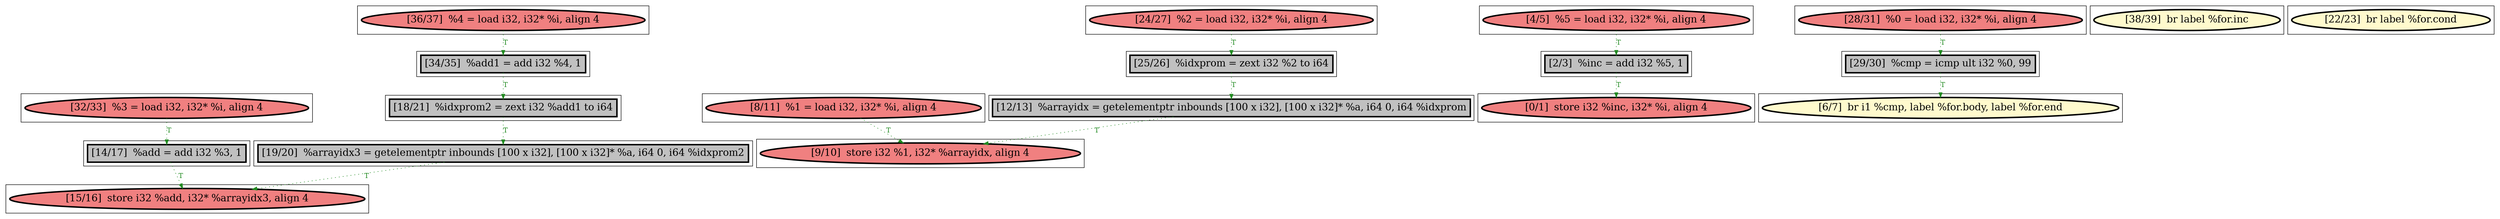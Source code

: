 
digraph G {



node222->node232 [style=dotted,color=forestgreen,label="T",fontcolor=forestgreen ]
node225->node234 [style=dotted,color=forestgreen,label="T",fontcolor=forestgreen ]
node217->node216 [style=dotted,color=forestgreen,label="T",fontcolor=forestgreen ]
node223->node231 [style=dotted,color=forestgreen,label="T",fontcolor=forestgreen ]
node224->node234 [style=dotted,color=forestgreen,label="T",fontcolor=forestgreen ]
node228->node224 [style=dotted,color=forestgreen,label="T",fontcolor=forestgreen ]
node227->node222 [style=dotted,color=forestgreen,label="T",fontcolor=forestgreen ]
node219->node223 [style=dotted,color=forestgreen,label="T",fontcolor=forestgreen ]
node232->node231 [style=dotted,color=forestgreen,label="T",fontcolor=forestgreen ]
node220->node218 [style=dotted,color=forestgreen,label="T",fontcolor=forestgreen ]
node229->node228 [style=dotted,color=forestgreen,label="T",fontcolor=forestgreen ]
node221->node220 [style=dotted,color=forestgreen,label="T",fontcolor=forestgreen ]
node226->node227 [style=dotted,color=forestgreen,label="T",fontcolor=forestgreen ]
node216->node215 [style=dotted,color=forestgreen,label="T",fontcolor=forestgreen ]


subgraph cluster18 {


node233 [penwidth=3.0,fontsize=20,fillcolor=lemonchiffon,label="[38/39]  br label %for.inc",shape=ellipse,style=filled ]



}

subgraph cluster16 {


node231 [penwidth=3.0,fontsize=20,fillcolor=lightcoral,label="[15/16]  store i32 %add, i32* %arrayidx3, align 4",shape=ellipse,style=filled ]



}

subgraph cluster17 {


node232 [penwidth=3.0,fontsize=20,fillcolor=grey,label="[19/20]  %arrayidx3 = getelementptr inbounds [100 x i32], [100 x i32]* %a, i64 0, i64 %idxprom2",shape=rectangle,style=filled ]



}

subgraph cluster4 {


node219 [penwidth=3.0,fontsize=20,fillcolor=lightcoral,label="[32/33]  %3 = load i32, i32* %i, align 4",shape=ellipse,style=filled ]



}

subgraph cluster3 {


node218 [penwidth=3.0,fontsize=20,fillcolor=lemonchiffon,label="[6/7]  br i1 %cmp, label %for.body, label %for.end",shape=ellipse,style=filled ]



}

subgraph cluster2 {


node217 [penwidth=3.0,fontsize=20,fillcolor=lightcoral,label="[4/5]  %5 = load i32, i32* %i, align 4",shape=ellipse,style=filled ]



}

subgraph cluster1 {


node216 [penwidth=3.0,fontsize=20,fillcolor=grey,label="[2/3]  %inc = add i32 %5, 1",shape=rectangle,style=filled ]



}

subgraph cluster12 {


node227 [penwidth=3.0,fontsize=20,fillcolor=grey,label="[34/35]  %add1 = add i32 %4, 1",shape=rectangle,style=filled ]



}

subgraph cluster5 {


node220 [penwidth=3.0,fontsize=20,fillcolor=grey,label="[29/30]  %cmp = icmp ult i32 %0, 99",shape=rectangle,style=filled ]



}

subgraph cluster0 {


node215 [penwidth=3.0,fontsize=20,fillcolor=lightcoral,label="[0/1]  store i32 %inc, i32* %i, align 4",shape=ellipse,style=filled ]



}

subgraph cluster6 {


node221 [penwidth=3.0,fontsize=20,fillcolor=lightcoral,label="[28/31]  %0 = load i32, i32* %i, align 4",shape=ellipse,style=filled ]



}

subgraph cluster14 {


node229 [penwidth=3.0,fontsize=20,fillcolor=lightcoral,label="[24/27]  %2 = load i32, i32* %i, align 4",shape=ellipse,style=filled ]



}

subgraph cluster7 {


node222 [penwidth=3.0,fontsize=20,fillcolor=grey,label="[18/21]  %idxprom2 = zext i32 %add1 to i64",shape=rectangle,style=filled ]



}

subgraph cluster8 {


node223 [penwidth=3.0,fontsize=20,fillcolor=grey,label="[14/17]  %add = add i32 %3, 1",shape=rectangle,style=filled ]



}

subgraph cluster9 {


node224 [penwidth=3.0,fontsize=20,fillcolor=grey,label="[12/13]  %arrayidx = getelementptr inbounds [100 x i32], [100 x i32]* %a, i64 0, i64 %idxprom",shape=rectangle,style=filled ]



}

subgraph cluster19 {


node234 [penwidth=3.0,fontsize=20,fillcolor=lightcoral,label="[9/10]  store i32 %1, i32* %arrayidx, align 4",shape=ellipse,style=filled ]



}

subgraph cluster10 {


node225 [penwidth=3.0,fontsize=20,fillcolor=lightcoral,label="[8/11]  %1 = load i32, i32* %i, align 4",shape=ellipse,style=filled ]



}

subgraph cluster11 {


node226 [penwidth=3.0,fontsize=20,fillcolor=lightcoral,label="[36/37]  %4 = load i32, i32* %i, align 4",shape=ellipse,style=filled ]



}

subgraph cluster13 {


node228 [penwidth=3.0,fontsize=20,fillcolor=grey,label="[25/26]  %idxprom = zext i32 %2 to i64",shape=rectangle,style=filled ]



}

subgraph cluster15 {


node230 [penwidth=3.0,fontsize=20,fillcolor=lemonchiffon,label="[22/23]  br label %for.cond",shape=ellipse,style=filled ]



}

}
